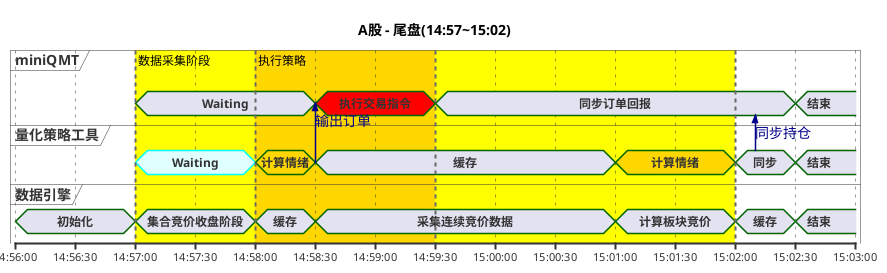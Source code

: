 @startuml
title A股 - 尾盘(14:57~15:02)
concise "miniQMT" as QMT
concise "量化策略工具" as Quant
concise "数据引擎" as Stock
scale 30 as 60 pixels

@14:56:00
Stock is 初始化

@14:57:00
Stock is "集合竞价收盘阶段"
Quant is Waiting #LightCyan;line:Aqua
QMT is Waiting

@14:58:00
Stock is 缓存
Quant is 计算情绪 #Gold
@14:58:30
Stock is 采集连续竞价数据
Quant is 缓存
Quant ->QMT: 输出订单

@14:58:30
QMT is 执行交易指令 #Red
Quant is ok

@14:59:30
QMT is 同步订单回报

@15:01:00
Stock is 计算板块竞价
Quant is 计算情绪 #Gold

@15:02:00
Stock is 缓存
Quant is 同步

@15:02:10
Quant -> QMT: 同步持仓

highlight 14:57:00 to 15:02:00 #Yellow;line:DimGrey : 数据采集阶段
highlight 14:58:00 to 14:59:30 #Gold;line:DimGrey : 执行策略

@15:02:30
QMT is 结束
Quant is 结束
Stock is 结束

@enduml
